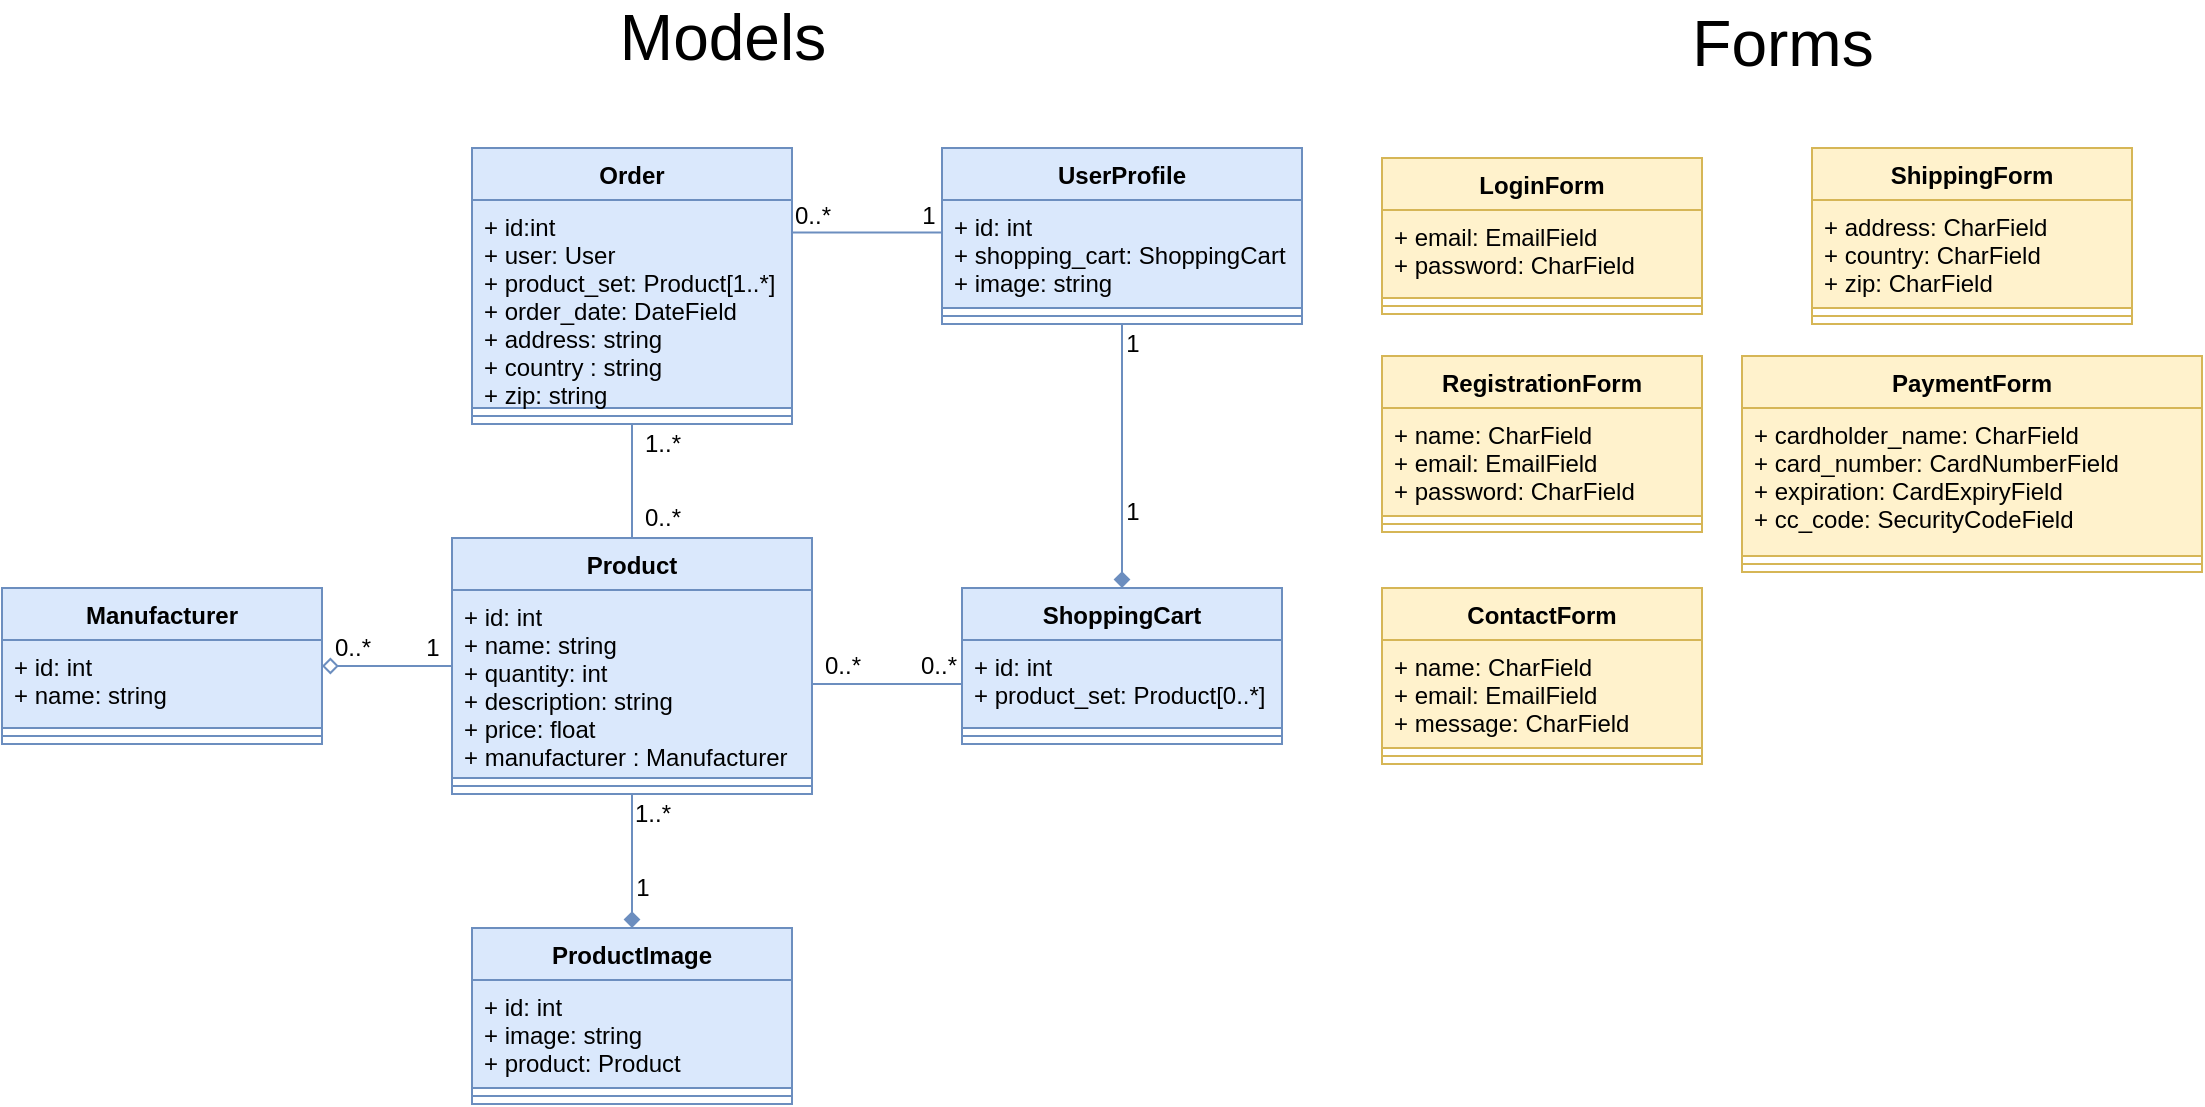 <mxfile version="13.0.3"><diagram id="HInEAooytMVwJH_DnbgF" name="Page-1"><mxGraphModel dx="2272" dy="762" grid="1" gridSize="10" guides="1" tooltips="1" connect="1" arrows="1" fold="1" page="1" pageScale="1" pageWidth="850" pageHeight="1100" math="0" shadow="0"><root><mxCell id="0"/><mxCell id="1" parent="0"/><mxCell id="_rM6lpfP0WhUhnXu7ZxY-21" style="edgeStyle=orthogonalEdgeStyle;rounded=0;orthogonalLoop=1;jettySize=auto;html=1;exitX=0.5;exitY=1;exitDx=0;exitDy=0;entryX=0.5;entryY=0;entryDx=0;entryDy=0;endArrow=diamond;endFill=1;fillColor=#dae8fc;strokeColor=#6c8ebf;" parent="1" source="_rM6lpfP0WhUhnXu7ZxY-10" target="bgKe7hIkWbql1OeKQB-z-13" edge="1"><mxGeometry relative="1" as="geometry"><mxPoint x="410" y="340" as="targetPoint"/></mxGeometry></mxCell><mxCell id="_rM6lpfP0WhUhnXu7ZxY-25" style="edgeStyle=orthogonalEdgeStyle;rounded=0;orthogonalLoop=1;jettySize=auto;html=1;exitX=1;exitY=0.5;exitDx=0;exitDy=0;endArrow=none;endFill=0;fillColor=#dae8fc;strokeColor=#6c8ebf;entryX=0;entryY=0.5;entryDx=0;entryDy=0;" parent="1" source="_rM6lpfP0WhUhnXu7ZxY-7" edge="1"><mxGeometry relative="1" as="geometry"><mxPoint x="330" y="408" as="targetPoint"/></mxGeometry></mxCell><mxCell id="bgKe7hIkWbql1OeKQB-z-4" style="edgeStyle=orthogonalEdgeStyle;rounded=0;orthogonalLoop=1;jettySize=auto;html=1;exitX=0.5;exitY=0;exitDx=0;exitDy=0;entryX=0.5;entryY=1;entryDx=0;entryDy=0;endArrow=none;endFill=0;startArrow=diamond;startFill=1;fillColor=#dae8fc;strokeColor=#6c8ebf;" parent="1" source="bgKe7hIkWbql1OeKQB-z-1" target="_rM6lpfP0WhUhnXu7ZxY-6" edge="1"><mxGeometry relative="1" as="geometry"/></mxCell><mxCell id="bgKe7hIkWbql1OeKQB-z-8" style="edgeStyle=orthogonalEdgeStyle;rounded=0;orthogonalLoop=1;jettySize=auto;html=1;exitX=0;exitY=0.5;exitDx=0;exitDy=0;entryX=1;entryY=0.5;entryDx=0;entryDy=0;startArrow=none;startFill=0;endArrow=diamond;endFill=0;fillColor=#dae8fc;strokeColor=#6c8ebf;" parent="1" source="_rM6lpfP0WhUhnXu7ZxY-6" target="bgKe7hIkWbql1OeKQB-z-5" edge="1"><mxGeometry relative="1" as="geometry"/></mxCell><mxCell id="TJ1V56_hv4KgSmUcKjZd-1" value="&lt;font style=&quot;font-size: 12px&quot;&gt;1&lt;/font&gt;" style="text;html=1;align=center;verticalAlign=middle;resizable=0;points=[];autosize=1;" parent="1" vertex="1"><mxGeometry x="405" y="228" width="20" height="20" as="geometry"/></mxCell><mxCell id="TJ1V56_hv4KgSmUcKjZd-2" value="&lt;font style=&quot;font-size: 12px&quot;&gt;1&lt;/font&gt;" style="text;html=1;align=center;verticalAlign=middle;resizable=0;points=[];autosize=1;" parent="1" vertex="1"><mxGeometry x="405" y="312" width="20" height="20" as="geometry"/></mxCell><mxCell id="TJ1V56_hv4KgSmUcKjZd-4" value="&lt;font style=&quot;font-size: 12px&quot;&gt;1&lt;/font&gt;" style="text;html=1;align=center;verticalAlign=middle;resizable=0;points=[];autosize=1;" parent="1" vertex="1"><mxGeometry x="303" y="164" width="20" height="20" as="geometry"/></mxCell><mxCell id="TJ1V56_hv4KgSmUcKjZd-5" value="0..*" style="text;html=1;align=center;verticalAlign=middle;resizable=0;points=[];autosize=1;" parent="1" vertex="1"><mxGeometry x="240" y="164" width="30" height="20" as="geometry"/></mxCell><mxCell id="TJ1V56_hv4KgSmUcKjZd-6" value="1" style="text;html=1;align=center;verticalAlign=middle;resizable=0;points=[];autosize=1;" parent="1" vertex="1"><mxGeometry x="55" y="380" width="20" height="20" as="geometry"/></mxCell><mxCell id="TJ1V56_hv4KgSmUcKjZd-7" value="0..*" style="text;html=1;align=center;verticalAlign=middle;resizable=0;points=[];autosize=1;" parent="1" vertex="1"><mxGeometry x="10" y="380" width="30" height="20" as="geometry"/></mxCell><mxCell id="TJ1V56_hv4KgSmUcKjZd-8" value="1..*" style="text;html=1;align=center;verticalAlign=middle;resizable=0;points=[];autosize=1;" parent="1" vertex="1"><mxGeometry x="160" y="463" width="30" height="20" as="geometry"/></mxCell><mxCell id="TJ1V56_hv4KgSmUcKjZd-9" value="1" style="text;html=1;align=center;verticalAlign=middle;resizable=0;points=[];autosize=1;" parent="1" vertex="1"><mxGeometry x="160" y="500" width="20" height="20" as="geometry"/></mxCell><mxCell id="TJ1V56_hv4KgSmUcKjZd-10" style="edgeStyle=orthogonalEdgeStyle;rounded=0;orthogonalLoop=1;jettySize=auto;html=1;exitX=0;exitY=0.5;exitDx=0;exitDy=0;entryX=1.001;entryY=0.156;entryDx=0;entryDy=0;entryPerimeter=0;endArrow=none;endFill=0;fillColor=#dae8fc;strokeColor=#6c8ebf;" parent="1" source="_rM6lpfP0WhUhnXu7ZxY-10" target="_rM6lpfP0WhUhnXu7ZxY-18" edge="1"><mxGeometry relative="1" as="geometry"><Array as="points"><mxPoint x="320" y="182"/></Array></mxGeometry></mxCell><mxCell id="TJ1V56_hv4KgSmUcKjZd-11" style="edgeStyle=orthogonalEdgeStyle;rounded=0;orthogonalLoop=1;jettySize=auto;html=1;exitX=0.5;exitY=1;exitDx=0;exitDy=0;entryX=0.5;entryY=0;entryDx=0;entryDy=0;endArrow=none;endFill=0;fillColor=#dae8fc;strokeColor=#6c8ebf;" parent="1" source="_rM6lpfP0WhUhnXu7ZxY-17" target="_rM6lpfP0WhUhnXu7ZxY-6" edge="1"><mxGeometry relative="1" as="geometry"/></mxCell><mxCell id="TJ1V56_hv4KgSmUcKjZd-12" value="0..*" style="text;html=1;align=center;verticalAlign=middle;resizable=0;points=[];autosize=1;" parent="1" vertex="1"><mxGeometry x="165" y="315" width="30" height="20" as="geometry"/></mxCell><mxCell id="TJ1V56_hv4KgSmUcKjZd-13" value="1..*" style="text;html=1;align=center;verticalAlign=middle;resizable=0;points=[];autosize=1;" parent="1" vertex="1"><mxGeometry x="165" y="278" width="30" height="20" as="geometry"/></mxCell><mxCell id="TJ1V56_hv4KgSmUcKjZd-14" value="0..*" style="text;html=1;align=center;verticalAlign=middle;resizable=0;points=[];autosize=1;" parent="1" vertex="1"><mxGeometry x="255" y="389" width="30" height="20" as="geometry"/></mxCell><mxCell id="TJ1V56_hv4KgSmUcKjZd-15" value="0..*" style="text;html=1;align=center;verticalAlign=middle;resizable=0;points=[];autosize=1;" parent="1" vertex="1"><mxGeometry x="303" y="389" width="30" height="20" as="geometry"/></mxCell><mxCell id="_rM6lpfP0WhUhnXu7ZxY-10" value="UserProfile" style="swimlane;fontStyle=1;align=center;verticalAlign=top;childLayout=stackLayout;horizontal=1;startSize=26;horizontalStack=0;resizeParent=1;resizeParentMax=0;resizeLast=0;collapsible=1;marginBottom=0;fillColor=#dae8fc;strokeColor=#6c8ebf;" parent="1" vertex="1"><mxGeometry x="320" y="140" width="180" height="88" as="geometry"/></mxCell><mxCell id="_rM6lpfP0WhUhnXu7ZxY-11" value="+ id: int&#10;+ shopping_cart: ShoppingCart&#10;+ image: string&#10;&#10;" style="text;strokeColor=#6c8ebf;fillColor=#dae8fc;align=left;verticalAlign=top;spacingLeft=4;spacingRight=4;overflow=hidden;rotatable=0;points=[[0,0.5],[1,0.5]];portConstraint=eastwest;" parent="_rM6lpfP0WhUhnXu7ZxY-10" vertex="1"><mxGeometry y="26" width="180" height="54" as="geometry"/></mxCell><mxCell id="_rM6lpfP0WhUhnXu7ZxY-12" value="" style="line;strokeWidth=1;fillColor=#dae8fc;align=left;verticalAlign=middle;spacingTop=-1;spacingLeft=3;spacingRight=3;rotatable=0;labelPosition=right;points=[];portConstraint=eastwest;strokeColor=#6c8ebf;" parent="_rM6lpfP0WhUhnXu7ZxY-10" vertex="1"><mxGeometry y="80" width="180" height="8" as="geometry"/></mxCell><mxCell id="_rM6lpfP0WhUhnXu7ZxY-17" value="Order" style="swimlane;fontStyle=1;align=center;verticalAlign=top;childLayout=stackLayout;horizontal=1;startSize=26;horizontalStack=0;resizeParent=1;resizeParentMax=0;resizeLast=0;collapsible=1;marginBottom=0;fillColor=#dae8fc;strokeColor=#6c8ebf;" parent="1" vertex="1"><mxGeometry x="85" y="140" width="160" height="138" as="geometry"/></mxCell><mxCell id="_rM6lpfP0WhUhnXu7ZxY-18" value="+ id:int&#10;+ user: User&#10;+ product_set: Product[1..*]&#10;+ order_date: DateField&#10;+ address: string&#10;+ country : string&#10;+ zip: string" style="text;strokeColor=#6c8ebf;fillColor=#dae8fc;align=left;verticalAlign=top;spacingLeft=4;spacingRight=4;overflow=hidden;rotatable=0;points=[[0,0.5],[1,0.5]];portConstraint=eastwest;" parent="_rM6lpfP0WhUhnXu7ZxY-17" vertex="1"><mxGeometry y="26" width="160" height="104" as="geometry"/></mxCell><mxCell id="_rM6lpfP0WhUhnXu7ZxY-19" value="" style="line;strokeWidth=1;fillColor=#dae8fc;align=left;verticalAlign=middle;spacingTop=-1;spacingLeft=3;spacingRight=3;rotatable=0;labelPosition=right;points=[];portConstraint=eastwest;strokeColor=#6c8ebf;" parent="_rM6lpfP0WhUhnXu7ZxY-17" vertex="1"><mxGeometry y="130" width="160" height="8" as="geometry"/></mxCell><mxCell id="_rM6lpfP0WhUhnXu7ZxY-6" value="Product" style="swimlane;fontStyle=1;align=center;verticalAlign=top;childLayout=stackLayout;horizontal=1;startSize=26;horizontalStack=0;resizeParent=1;resizeParentMax=0;resizeLast=0;collapsible=1;marginBottom=0;fillColor=#dae8fc;strokeColor=#6c8ebf;" parent="1" vertex="1"><mxGeometry x="75" y="335" width="180" height="128" as="geometry"/></mxCell><mxCell id="_rM6lpfP0WhUhnXu7ZxY-7" value="+ id: int&#10;+ name: string&#10;+ quantity: int&#10;+ description: string&#10;+ price: float&#10;+ manufacturer : Manufacturer&#10;" style="text;strokeColor=#6c8ebf;fillColor=#dae8fc;align=left;verticalAlign=top;spacingLeft=4;spacingRight=4;overflow=hidden;rotatable=0;points=[[0,0.5],[1,0.5]];portConstraint=eastwest;" parent="_rM6lpfP0WhUhnXu7ZxY-6" vertex="1"><mxGeometry y="26" width="180" height="94" as="geometry"/></mxCell><mxCell id="_rM6lpfP0WhUhnXu7ZxY-8" value="" style="line;strokeWidth=1;fillColor=#dae8fc;align=left;verticalAlign=middle;spacingTop=-1;spacingLeft=3;spacingRight=3;rotatable=0;labelPosition=right;points=[];portConstraint=eastwest;strokeColor=#6c8ebf;" parent="_rM6lpfP0WhUhnXu7ZxY-6" vertex="1"><mxGeometry y="120" width="180" height="8" as="geometry"/></mxCell><mxCell id="bgKe7hIkWbql1OeKQB-z-1" value="ProductImage" style="swimlane;fontStyle=1;align=center;verticalAlign=top;childLayout=stackLayout;horizontal=1;startSize=26;horizontalStack=0;resizeParent=1;resizeParentMax=0;resizeLast=0;collapsible=1;marginBottom=0;fillColor=#dae8fc;strokeColor=#6c8ebf;" parent="1" vertex="1"><mxGeometry x="85" y="530" width="160" height="88" as="geometry"/></mxCell><mxCell id="bgKe7hIkWbql1OeKQB-z-2" value="+ id: int&#10;+ image: string&#10;+ product: Product&#10;" style="text;strokeColor=#6c8ebf;fillColor=#dae8fc;align=left;verticalAlign=top;spacingLeft=4;spacingRight=4;overflow=hidden;rotatable=0;points=[[0,0.5],[1,0.5]];portConstraint=eastwest;" parent="bgKe7hIkWbql1OeKQB-z-1" vertex="1"><mxGeometry y="26" width="160" height="54" as="geometry"/></mxCell><mxCell id="bgKe7hIkWbql1OeKQB-z-3" value="" style="line;strokeWidth=1;fillColor=#dae8fc;align=left;verticalAlign=middle;spacingTop=-1;spacingLeft=3;spacingRight=3;rotatable=0;labelPosition=right;points=[];portConstraint=eastwest;strokeColor=#6c8ebf;" parent="bgKe7hIkWbql1OeKQB-z-1" vertex="1"><mxGeometry y="80" width="160" height="8" as="geometry"/></mxCell><mxCell id="bgKe7hIkWbql1OeKQB-z-13" value="ShoppingCart" style="swimlane;fontStyle=1;align=center;verticalAlign=top;childLayout=stackLayout;horizontal=1;startSize=26;horizontalStack=0;resizeParent=1;resizeParentMax=0;resizeLast=0;collapsible=1;marginBottom=0;fillColor=#dae8fc;strokeColor=#6c8ebf;" parent="1" vertex="1"><mxGeometry x="330" y="360" width="160" height="78" as="geometry"/></mxCell><mxCell id="bgKe7hIkWbql1OeKQB-z-14" value="+ id: int&#10;+ product_set: Product[0..*]" style="text;strokeColor=#6c8ebf;fillColor=#dae8fc;align=left;verticalAlign=top;spacingLeft=4;spacingRight=4;overflow=hidden;rotatable=0;points=[[0,0.5],[1,0.5]];portConstraint=eastwest;" parent="bgKe7hIkWbql1OeKQB-z-13" vertex="1"><mxGeometry y="26" width="160" height="44" as="geometry"/></mxCell><mxCell id="bgKe7hIkWbql1OeKQB-z-15" value="" style="line;strokeWidth=1;fillColor=#dae8fc;align=left;verticalAlign=middle;spacingTop=-1;spacingLeft=3;spacingRight=3;rotatable=0;labelPosition=right;points=[];portConstraint=eastwest;strokeColor=#6c8ebf;" parent="bgKe7hIkWbql1OeKQB-z-13" vertex="1"><mxGeometry y="70" width="160" height="8" as="geometry"/></mxCell><mxCell id="bgKe7hIkWbql1OeKQB-z-16" value="" style="text;strokeColor=#6c8ebf;fillColor=#dae8fc;align=left;verticalAlign=top;spacingLeft=4;spacingRight=4;overflow=hidden;rotatable=0;points=[[0,0.5],[1,0.5]];portConstraint=eastwest;" parent="bgKe7hIkWbql1OeKQB-z-13" vertex="1"><mxGeometry y="78" width="160" as="geometry"/></mxCell><mxCell id="sYir23qQR7pNSYkVRwRB-14" value="&lt;font style=&quot;font-size: 32px&quot;&gt;Models&lt;/font&gt;" style="text;html=1;align=center;verticalAlign=middle;resizable=0;points=[];autosize=1;" parent="1" vertex="1"><mxGeometry x="150" y="70" width="120" height="30" as="geometry"/></mxCell><mxCell id="sYir23qQR7pNSYkVRwRB-15" value="&lt;font style=&quot;font-size: 32px&quot;&gt;Forms&lt;/font&gt;" style="text;html=1;align=center;verticalAlign=middle;resizable=0;points=[];autosize=1;" parent="1" vertex="1"><mxGeometry x="685" y="73" width="110" height="30" as="geometry"/></mxCell><mxCell id="sYir23qQR7pNSYkVRwRB-5" value="LoginForm" style="swimlane;fontStyle=1;align=center;verticalAlign=top;childLayout=stackLayout;horizontal=1;startSize=26;horizontalStack=0;resizeParent=1;resizeParentMax=0;resizeLast=0;collapsible=1;marginBottom=0;fillColor=#fff2cc;strokeColor=#d6b656;" parent="1" vertex="1"><mxGeometry x="540" y="145" width="160" height="78" as="geometry"/></mxCell><mxCell id="sYir23qQR7pNSYkVRwRB-6" value="+ email: EmailField&#10;+ password: CharField" style="text;strokeColor=#d6b656;fillColor=#fff2cc;align=left;verticalAlign=top;spacingLeft=4;spacingRight=4;overflow=hidden;rotatable=0;points=[[0,0.5],[1,0.5]];portConstraint=eastwest;" parent="sYir23qQR7pNSYkVRwRB-5" vertex="1"><mxGeometry y="26" width="160" height="44" as="geometry"/></mxCell><mxCell id="sYir23qQR7pNSYkVRwRB-7" value="" style="line;strokeWidth=1;fillColor=#fff2cc;align=left;verticalAlign=middle;spacingTop=-1;spacingLeft=3;spacingRight=3;rotatable=0;labelPosition=right;points=[];portConstraint=eastwest;strokeColor=#d6b656;" parent="sYir23qQR7pNSYkVRwRB-5" vertex="1"><mxGeometry y="70" width="160" height="8" as="geometry"/></mxCell><mxCell id="sYir23qQR7pNSYkVRwRB-2" value="RegistrationForm" style="swimlane;fontStyle=1;align=center;verticalAlign=top;childLayout=stackLayout;horizontal=1;startSize=26;horizontalStack=0;resizeParent=1;resizeParentMax=0;resizeLast=0;collapsible=1;marginBottom=0;fillColor=#fff2cc;strokeColor=#d6b656;" parent="1" vertex="1"><mxGeometry x="540" y="244" width="160" height="88" as="geometry"/></mxCell><mxCell id="sYir23qQR7pNSYkVRwRB-3" value="+ name: CharField&#10;+ email: EmailField&#10;+ password: CharField" style="text;strokeColor=#d6b656;fillColor=#fff2cc;align=left;verticalAlign=top;spacingLeft=4;spacingRight=4;overflow=hidden;rotatable=0;points=[[0,0.5],[1,0.5]];portConstraint=eastwest;" parent="sYir23qQR7pNSYkVRwRB-2" vertex="1"><mxGeometry y="26" width="160" height="54" as="geometry"/></mxCell><mxCell id="sYir23qQR7pNSYkVRwRB-4" value="" style="line;strokeWidth=1;fillColor=#fff2cc;align=left;verticalAlign=middle;spacingTop=-1;spacingLeft=3;spacingRight=3;rotatable=0;labelPosition=right;points=[];portConstraint=eastwest;strokeColor=#d6b656;" parent="sYir23qQR7pNSYkVRwRB-2" vertex="1"><mxGeometry y="80" width="160" height="8" as="geometry"/></mxCell><mxCell id="sYir23qQR7pNSYkVRwRB-11" value="PaymentForm" style="swimlane;fontStyle=1;align=center;verticalAlign=top;childLayout=stackLayout;horizontal=1;startSize=26;horizontalStack=0;resizeParent=1;resizeParentMax=0;resizeLast=0;collapsible=1;marginBottom=0;fillColor=#fff2cc;strokeColor=#d6b656;" parent="1" vertex="1"><mxGeometry x="720" y="244" width="230" height="108" as="geometry"/></mxCell><mxCell id="sYir23qQR7pNSYkVRwRB-12" value="+ cardholder_name: CharField&#10;+ card_number: CardNumberField &#10;+ expiration: CardExpiryField&#10;+ cc_code: SecurityCodeField" style="text;strokeColor=#d6b656;fillColor=#fff2cc;align=left;verticalAlign=top;spacingLeft=4;spacingRight=4;overflow=hidden;rotatable=0;points=[[0,0.5],[1,0.5]];portConstraint=eastwest;" parent="sYir23qQR7pNSYkVRwRB-11" vertex="1"><mxGeometry y="26" width="230" height="74" as="geometry"/></mxCell><mxCell id="sYir23qQR7pNSYkVRwRB-13" value="" style="line;strokeWidth=1;fillColor=#fff2cc;align=left;verticalAlign=middle;spacingTop=-1;spacingLeft=3;spacingRight=3;rotatable=0;labelPosition=right;points=[];portConstraint=eastwest;strokeColor=#d6b656;" parent="sYir23qQR7pNSYkVRwRB-11" vertex="1"><mxGeometry y="100" width="230" height="8" as="geometry"/></mxCell><mxCell id="sYir23qQR7pNSYkVRwRB-8" value="ShippingForm" style="swimlane;fontStyle=1;align=center;verticalAlign=top;childLayout=stackLayout;horizontal=1;startSize=26;horizontalStack=0;resizeParent=1;resizeParentMax=0;resizeLast=0;collapsible=1;marginBottom=0;fillColor=#fff2cc;strokeColor=#d6b656;" parent="1" vertex="1"><mxGeometry x="755" y="140" width="160" height="88" as="geometry"/></mxCell><mxCell id="sYir23qQR7pNSYkVRwRB-9" value="+ address: CharField&#10;+ country: CharField&#10;+ zip: CharField" style="text;strokeColor=#d6b656;fillColor=#fff2cc;align=left;verticalAlign=top;spacingLeft=4;spacingRight=4;overflow=hidden;rotatable=0;points=[[0,0.5],[1,0.5]];portConstraint=eastwest;" parent="sYir23qQR7pNSYkVRwRB-8" vertex="1"><mxGeometry y="26" width="160" height="54" as="geometry"/></mxCell><mxCell id="sYir23qQR7pNSYkVRwRB-10" value="" style="line;strokeWidth=1;fillColor=#fff2cc;align=left;verticalAlign=middle;spacingTop=-1;spacingLeft=3;spacingRight=3;rotatable=0;labelPosition=right;points=[];portConstraint=eastwest;strokeColor=#d6b656;" parent="sYir23qQR7pNSYkVRwRB-8" vertex="1"><mxGeometry y="80" width="160" height="8" as="geometry"/></mxCell><mxCell id="bgKe7hIkWbql1OeKQB-z-5" value="Manufacturer" style="swimlane;fontStyle=1;align=center;verticalAlign=top;childLayout=stackLayout;horizontal=1;startSize=26;horizontalStack=0;resizeParent=1;resizeParentMax=0;resizeLast=0;collapsible=1;marginBottom=0;fillColor=#dae8fc;strokeColor=#6c8ebf;" parent="1" vertex="1"><mxGeometry x="-150" y="360" width="160" height="78" as="geometry"/></mxCell><mxCell id="bgKe7hIkWbql1OeKQB-z-6" value="+ id: int&#10;+ name: string" style="text;strokeColor=#6c8ebf;fillColor=#dae8fc;align=left;verticalAlign=top;spacingLeft=4;spacingRight=4;overflow=hidden;rotatable=0;points=[[0,0.5],[1,0.5]];portConstraint=eastwest;" parent="bgKe7hIkWbql1OeKQB-z-5" vertex="1"><mxGeometry y="26" width="160" height="44" as="geometry"/></mxCell><mxCell id="bgKe7hIkWbql1OeKQB-z-7" value="" style="line;strokeWidth=1;fillColor=#dae8fc;align=left;verticalAlign=middle;spacingTop=-1;spacingLeft=3;spacingRight=3;rotatable=0;labelPosition=right;points=[];portConstraint=eastwest;strokeColor=#6c8ebf;" parent="bgKe7hIkWbql1OeKQB-z-5" vertex="1"><mxGeometry y="70" width="160" height="8" as="geometry"/></mxCell><mxCell id="vVFJIlJeDBqkrSjIPfgE-1" value="ContactForm" style="swimlane;fontStyle=1;align=center;verticalAlign=top;childLayout=stackLayout;horizontal=1;startSize=26;horizontalStack=0;resizeParent=1;resizeParentMax=0;resizeLast=0;collapsible=1;marginBottom=0;fillColor=#fff2cc;strokeColor=#d6b656;" vertex="1" parent="1"><mxGeometry x="540" y="360" width="160" height="88" as="geometry"/></mxCell><mxCell id="vVFJIlJeDBqkrSjIPfgE-2" value="+ name: CharField&#10;+ email: EmailField&#10;+ message: CharField" style="text;strokeColor=#d6b656;fillColor=#fff2cc;align=left;verticalAlign=top;spacingLeft=4;spacingRight=4;overflow=hidden;rotatable=0;points=[[0,0.5],[1,0.5]];portConstraint=eastwest;" vertex="1" parent="vVFJIlJeDBqkrSjIPfgE-1"><mxGeometry y="26" width="160" height="54" as="geometry"/></mxCell><mxCell id="vVFJIlJeDBqkrSjIPfgE-3" value="" style="line;strokeWidth=1;fillColor=#fff2cc;align=left;verticalAlign=middle;spacingTop=-1;spacingLeft=3;spacingRight=3;rotatable=0;labelPosition=right;points=[];portConstraint=eastwest;strokeColor=#d6b656;" vertex="1" parent="vVFJIlJeDBqkrSjIPfgE-1"><mxGeometry y="80" width="160" height="8" as="geometry"/></mxCell></root></mxGraphModel></diagram></mxfile>